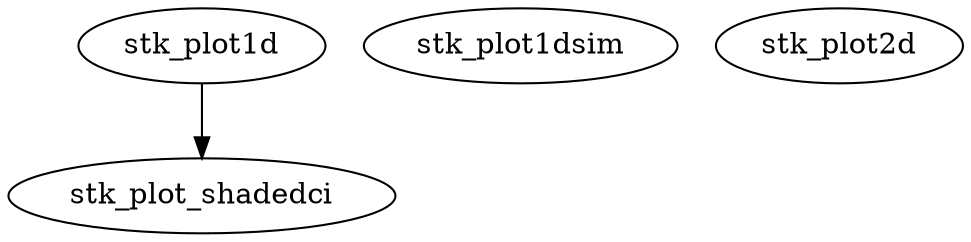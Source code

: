 /* Created by mdot for Matlab */
digraph m2html {
  stk_plot1d -> stk_plot_shadedci;

  stk_plot1d [URL="stk_plot1d.html"];
  stk_plot1dsim [URL="stk_plot1dsim.html"];
  stk_plot2d [URL="stk_plot2d.html"];
  stk_plot_shadedci [URL="stk_plot_shadedci.html"];
}